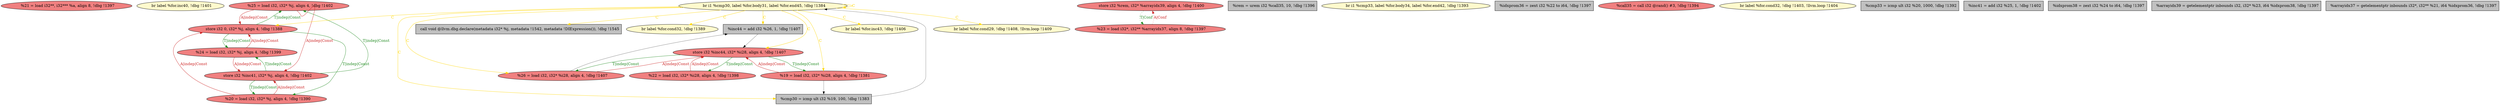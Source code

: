 
digraph G {


node4117 [fillcolor=lightcoral,label="  %21 = load i32**, i32*** %a, align 8, !dbg !1397",shape=ellipse,style=filled ]
node4116 [fillcolor=lemonchiffon,label="  br label %for.inc40, !dbg !1401",shape=ellipse,style=filled ]
node4110 [fillcolor=lightcoral,label="  %25 = load i32, i32* %j, align 4, !dbg !1402",shape=ellipse,style=filled ]
node4108 [fillcolor=lightcoral,label="  store i32 %rem, i32* %arrayidx39, align 4, !dbg !1400",shape=ellipse,style=filled ]
node4119 [fillcolor=lightcoral,label="  store i32 0, i32* %j, align 4, !dbg !1388",shape=ellipse,style=filled ]
node4107 [fillcolor=lightcoral,label="  %23 = load i32*, i32** %arrayidx37, align 8, !dbg !1397",shape=ellipse,style=filled ]
node4096 [fillcolor=grey,label="  %inc44 = add i32 %26, 1, !dbg !1407",shape=rectangle,style=filled ]
node4115 [fillcolor=lightcoral,label="  %22 = load i32, i32* %i28, align 4, !dbg !1398",shape=ellipse,style=filled ]
node4095 [fillcolor=grey,label="  %rem = urem i32 %call35, 10, !dbg !1396",shape=rectangle,style=filled ]
node4094 [fillcolor=lemonchiffon,label="  br i1 %cmp33, label %for.body34, label %for.end42, !dbg !1393",shape=ellipse,style=filled ]
node4093 [fillcolor=lemonchiffon,label="  br label %for.inc43, !dbg !1406",shape=ellipse,style=filled ]
node4104 [fillcolor=lightcoral,label="  %26 = load i32, i32* %i28, align 4, !dbg !1407",shape=ellipse,style=filled ]
node4091 [fillcolor=lemonchiffon,label="  br label %for.cond29, !dbg !1408, !llvm.loop !1409",shape=ellipse,style=filled ]
node4113 [fillcolor=grey,label="  %idxprom36 = zext i32 %22 to i64, !dbg !1397",shape=rectangle,style=filled ]
node4100 [fillcolor=lightcoral,label="  %call35 = call i32 @rand() #3, !dbg !1394",shape=ellipse,style=filled ]
node4092 [fillcolor=lightcoral,label="  %20 = load i32, i32* %j, align 4, !dbg !1390",shape=ellipse,style=filled ]
node4098 [fillcolor=grey,label="  %cmp30 = icmp ult i32 %19, 100, !dbg !1383",shape=rectangle,style=filled ]
node4101 [fillcolor=lemonchiffon,label="  br label %for.cond32, !dbg !1403, !llvm.loop !1404",shape=ellipse,style=filled ]
node4114 [fillcolor=lightcoral,label="  %24 = load i32, i32* %j, align 4, !dbg !1399",shape=ellipse,style=filled ]
node4097 [fillcolor=grey,label="  %cmp33 = icmp ult i32 %20, 1000, !dbg !1392",shape=rectangle,style=filled ]
node4111 [fillcolor=lightcoral,label="  store i32 %inc41, i32* %j, align 4, !dbg !1402",shape=ellipse,style=filled ]
node4109 [fillcolor=grey,label="  %inc41 = add i32 %25, 1, !dbg !1402",shape=rectangle,style=filled ]
node4103 [fillcolor=lemonchiffon,label="  br i1 %cmp30, label %for.body31, label %for.end45, !dbg !1384",shape=ellipse,style=filled ]
node4099 [fillcolor=lightcoral,label="  store i32 %inc44, i32* %i28, align 4, !dbg !1407",shape=ellipse,style=filled ]
node4102 [fillcolor=lightcoral,label="  %19 = load i32, i32* %i28, align 4, !dbg !1381",shape=ellipse,style=filled ]
node4112 [fillcolor=grey,label="  %idxprom38 = zext i32 %24 to i64, !dbg !1397",shape=rectangle,style=filled ]
node4105 [fillcolor=grey,label="  %arrayidx39 = getelementptr inbounds i32, i32* %23, i64 %idxprom38, !dbg !1397",shape=rectangle,style=filled ]
node4120 [fillcolor=grey,label="  call void @llvm.dbg.declare(metadata i32* %j, metadata !1542, metadata !DIExpression()), !dbg !1545",shape=rectangle,style=filled ]
node4118 [fillcolor=lemonchiffon,label="  br label %for.cond32, !dbg !1389",shape=ellipse,style=filled ]
node4106 [fillcolor=grey,label="  %arrayidx37 = getelementptr inbounds i32*, i32** %21, i64 %idxprom36, !dbg !1397",shape=rectangle,style=filled ]

node4110->node4119 [style=solid,color=firebrick3,label="A|indep|Const",penwidth=1.0,fontcolor=firebrick3 ]
node4099->node4115 [style=solid,color=forestgreen,label="T|indep|Const",penwidth=1.0,fontcolor=forestgreen ]
node4104->node4096 [style=solid,color=black,label="",penwidth=0.5,fontcolor=black ]
node4107->node4108 [style=dotted,color=firebrick3,label="A|Conf",penwidth=1.0,fontcolor=firebrick3 ]
node4099->node4102 [style=solid,color=forestgreen,label="T|indep|Const",penwidth=1.0,fontcolor=forestgreen ]
node4102->node4099 [style=solid,color=firebrick3,label="A|indep|Const",penwidth=1.0,fontcolor=firebrick3 ]
node4119->node4114 [style=solid,color=forestgreen,label="T|indep|Const",penwidth=1.0,fontcolor=forestgreen ]
node4114->node4119 [style=solid,color=firebrick3,label="A|indep|Const",penwidth=1.0,fontcolor=firebrick3 ]
node4111->node4114 [style=solid,color=forestgreen,label="T|indep|Const",penwidth=1.0,fontcolor=forestgreen ]
node4098->node4103 [style=solid,color=black,label="",penwidth=0.5,fontcolor=black ]
node4111->node4092 [style=solid,color=forestgreen,label="T|indep|Const",penwidth=1.0,fontcolor=forestgreen ]
node4103->node4098 [style=solid,color=gold,label="C",penwidth=1.0,fontcolor=gold ]
node4103->node4099 [style=solid,color=gold,label="C",penwidth=1.0,fontcolor=gold ]
node4103->node4093 [style=solid,color=gold,label="C",penwidth=1.0,fontcolor=gold ]
node4115->node4099 [style=solid,color=firebrick3,label="A|indep|Const",penwidth=1.0,fontcolor=firebrick3 ]
node4103->node4103 [style=solid,color=gold,label="C",penwidth=1.0,fontcolor=gold ]
node4110->node4111 [style=solid,color=firebrick3,label="A|indep|Const",penwidth=1.0,fontcolor=firebrick3 ]
node4108->node4107 [style=dotted,color=forestgreen,label="T|Conf",penwidth=1.0,fontcolor=forestgreen ]
node4103->node4102 [style=solid,color=gold,label="C",penwidth=1.0,fontcolor=gold ]
node4103->node4120 [style=solid,color=gold,label="C",penwidth=1.0,fontcolor=gold ]
node4114->node4111 [style=solid,color=firebrick3,label="A|indep|Const",penwidth=1.0,fontcolor=firebrick3 ]
node4103->node4091 [style=solid,color=gold,label="C",penwidth=1.0,fontcolor=gold ]
node4103->node4119 [style=solid,color=gold,label="C",penwidth=1.0,fontcolor=gold ]
node4119->node4110 [style=solid,color=forestgreen,label="T|indep|Const",penwidth=1.0,fontcolor=forestgreen ]
node4092->node4119 [style=solid,color=firebrick3,label="A|indep|Const",penwidth=1.0,fontcolor=firebrick3 ]
node4099->node4104 [style=solid,color=forestgreen,label="T|indep|Const",penwidth=1.0,fontcolor=forestgreen ]
node4096->node4099 [style=solid,color=black,label="",penwidth=0.5,fontcolor=black ]
node4104->node4099 [style=solid,color=firebrick3,label="A|indep|Const",penwidth=1.0,fontcolor=firebrick3 ]
node4103->node4096 [style=solid,color=gold,label="C",penwidth=1.0,fontcolor=gold ]
node4119->node4092 [style=solid,color=forestgreen,label="T|indep|Const",penwidth=1.0,fontcolor=forestgreen ]
node4092->node4111 [style=solid,color=firebrick3,label="A|indep|Const",penwidth=1.0,fontcolor=firebrick3 ]
node4111->node4110 [style=solid,color=forestgreen,label="T|indep|Const",penwidth=1.0,fontcolor=forestgreen ]
node4103->node4118 [style=solid,color=gold,label="C",penwidth=1.0,fontcolor=gold ]
node4103->node4104 [style=solid,color=gold,label="C",penwidth=1.0,fontcolor=gold ]
node4102->node4098 [style=solid,color=black,label="",penwidth=0.5,fontcolor=black ]


}
